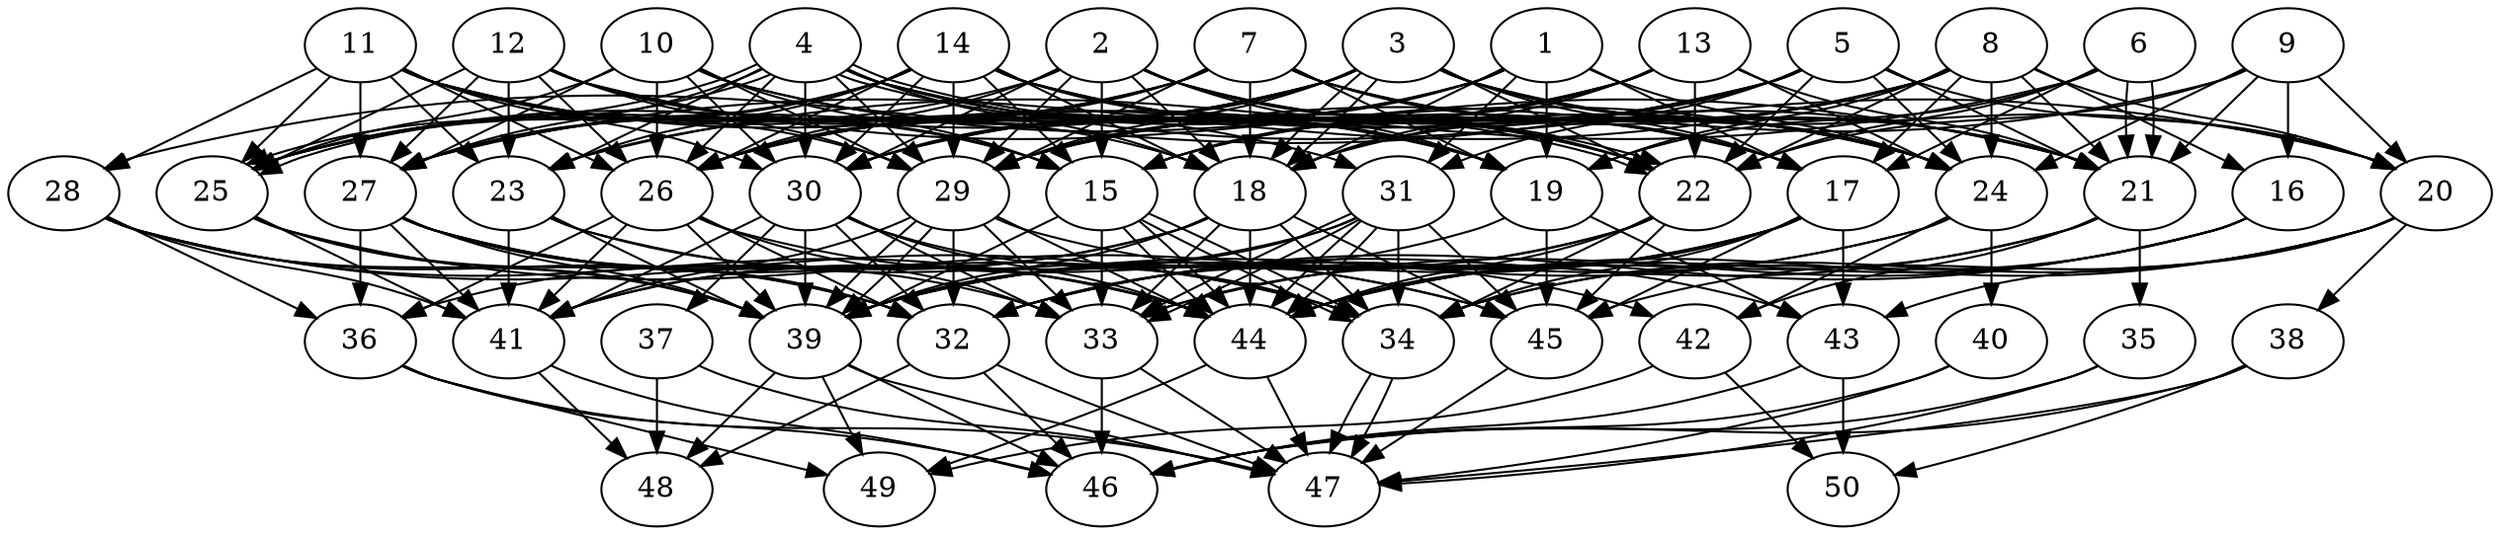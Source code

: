 // DAG automatically generated by daggen at Thu Oct  3 14:07:57 2019
// ./daggen --dot -n 50 --ccr 0.3 --fat 0.7 --regular 0.7 --density 0.9 --mindata 5242880 --maxdata 52428800 
digraph G {
  1 [size="65006933", alpha="0.19", expect_size="19502080"] 
  1 -> 17 [size ="19502080"]
  1 -> 18 [size ="19502080"]
  1 -> 19 [size ="19502080"]
  1 -> 24 [size ="19502080"]
  1 -> 26 [size ="19502080"]
  1 -> 29 [size ="19502080"]
  1 -> 30 [size ="19502080"]
  1 -> 31 [size ="19502080"]
  2 [size="112165547", alpha="0.02", expect_size="33649664"] 
  2 -> 15 [size ="33649664"]
  2 -> 17 [size ="33649664"]
  2 -> 18 [size ="33649664"]
  2 -> 19 [size ="33649664"]
  2 -> 22 [size ="33649664"]
  2 -> 24 [size ="33649664"]
  2 -> 25 [size ="33649664"]
  2 -> 26 [size ="33649664"]
  2 -> 29 [size ="33649664"]
  2 -> 30 [size ="33649664"]
  3 [size="137625600", alpha="0.15", expect_size="41287680"] 
  3 -> 17 [size ="41287680"]
  3 -> 18 [size ="41287680"]
  3 -> 18 [size ="41287680"]
  3 -> 20 [size ="41287680"]
  3 -> 21 [size ="41287680"]
  3 -> 22 [size ="41287680"]
  3 -> 23 [size ="41287680"]
  3 -> 24 [size ="41287680"]
  3 -> 25 [size ="41287680"]
  3 -> 26 [size ="41287680"]
  3 -> 27 [size ="41287680"]
  3 -> 29 [size ="41287680"]
  3 -> 30 [size ="41287680"]
  4 [size="167284053", alpha="0.15", expect_size="50185216"] 
  4 -> 17 [size ="50185216"]
  4 -> 18 [size ="50185216"]
  4 -> 19 [size ="50185216"]
  4 -> 20 [size ="50185216"]
  4 -> 22 [size ="50185216"]
  4 -> 22 [size ="50185216"]
  4 -> 23 [size ="50185216"]
  4 -> 25 [size ="50185216"]
  4 -> 25 [size ="50185216"]
  4 -> 26 [size ="50185216"]
  4 -> 27 [size ="50185216"]
  4 -> 29 [size ="50185216"]
  4 -> 30 [size ="50185216"]
  5 [size="146469547", alpha="0.05", expect_size="43940864"] 
  5 -> 15 [size ="43940864"]
  5 -> 18 [size ="43940864"]
  5 -> 20 [size ="43940864"]
  5 -> 21 [size ="43940864"]
  5 -> 22 [size ="43940864"]
  5 -> 24 [size ="43940864"]
  5 -> 26 [size ="43940864"]
  5 -> 28 [size ="43940864"]
  5 -> 30 [size ="43940864"]
  5 -> 31 [size ="43940864"]
  6 [size="51316053", alpha="0.13", expect_size="15394816"] 
  6 -> 17 [size ="15394816"]
  6 -> 19 [size ="15394816"]
  6 -> 21 [size ="15394816"]
  6 -> 21 [size ="15394816"]
  6 -> 22 [size ="15394816"]
  6 -> 23 [size ="15394816"]
  7 [size="62627840", alpha="0.16", expect_size="18788352"] 
  7 -> 17 [size ="18788352"]
  7 -> 18 [size ="18788352"]
  7 -> 19 [size ="18788352"]
  7 -> 21 [size ="18788352"]
  7 -> 24 [size ="18788352"]
  7 -> 25 [size ="18788352"]
  7 -> 26 [size ="18788352"]
  7 -> 27 [size ="18788352"]
  7 -> 29 [size ="18788352"]
  8 [size="91289600", alpha="0.05", expect_size="27386880"] 
  8 -> 15 [size ="27386880"]
  8 -> 16 [size ="27386880"]
  8 -> 17 [size ="27386880"]
  8 -> 18 [size ="27386880"]
  8 -> 19 [size ="27386880"]
  8 -> 20 [size ="27386880"]
  8 -> 21 [size ="27386880"]
  8 -> 22 [size ="27386880"]
  8 -> 24 [size ="27386880"]
  8 -> 27 [size ="27386880"]
  8 -> 29 [size ="27386880"]
  9 [size="73277440", alpha="0.08", expect_size="21983232"] 
  9 -> 16 [size ="21983232"]
  9 -> 20 [size ="21983232"]
  9 -> 21 [size ="21983232"]
  9 -> 22 [size ="21983232"]
  9 -> 24 [size ="21983232"]
  9 -> 29 [size ="21983232"]
  10 [size="151627093", alpha="0.17", expect_size="45488128"] 
  10 -> 15 [size ="45488128"]
  10 -> 22 [size ="45488128"]
  10 -> 24 [size ="45488128"]
  10 -> 25 [size ="45488128"]
  10 -> 26 [size ="45488128"]
  10 -> 27 [size ="45488128"]
  10 -> 29 [size ="45488128"]
  10 -> 30 [size ="45488128"]
  11 [size="112250880", alpha="0.11", expect_size="33675264"] 
  11 -> 15 [size ="33675264"]
  11 -> 19 [size ="33675264"]
  11 -> 23 [size ="33675264"]
  11 -> 25 [size ="33675264"]
  11 -> 26 [size ="33675264"]
  11 -> 27 [size ="33675264"]
  11 -> 28 [size ="33675264"]
  11 -> 29 [size ="33675264"]
  11 -> 30 [size ="33675264"]
  11 -> 31 [size ="33675264"]
  12 [size="102092800", alpha="0.06", expect_size="30627840"] 
  12 -> 15 [size ="30627840"]
  12 -> 18 [size ="30627840"]
  12 -> 21 [size ="30627840"]
  12 -> 23 [size ="30627840"]
  12 -> 25 [size ="30627840"]
  12 -> 26 [size ="30627840"]
  12 -> 27 [size ="30627840"]
  12 -> 29 [size ="30627840"]
  13 [size="121122133", alpha="0.12", expect_size="36336640"] 
  13 -> 15 [size ="36336640"]
  13 -> 18 [size ="36336640"]
  13 -> 21 [size ="36336640"]
  13 -> 22 [size ="36336640"]
  13 -> 24 [size ="36336640"]
  13 -> 26 [size ="36336640"]
  13 -> 29 [size ="36336640"]
  13 -> 30 [size ="36336640"]
  14 [size="84053333", alpha="0.03", expect_size="25216000"] 
  14 -> 15 [size ="25216000"]
  14 -> 18 [size ="25216000"]
  14 -> 19 [size ="25216000"]
  14 -> 21 [size ="25216000"]
  14 -> 22 [size ="25216000"]
  14 -> 23 [size ="25216000"]
  14 -> 24 [size ="25216000"]
  14 -> 25 [size ="25216000"]
  14 -> 26 [size ="25216000"]
  14 -> 27 [size ="25216000"]
  14 -> 29 [size ="25216000"]
  14 -> 30 [size ="25216000"]
  15 [size="41676800", alpha="0.06", expect_size="12503040"] 
  15 -> 33 [size ="12503040"]
  15 -> 34 [size ="12503040"]
  15 -> 34 [size ="12503040"]
  15 -> 39 [size ="12503040"]
  15 -> 44 [size ="12503040"]
  15 -> 44 [size ="12503040"]
  16 [size="81114453", alpha="0.07", expect_size="24334336"] 
  16 -> 32 [size ="24334336"]
  16 -> 33 [size ="24334336"]
  16 -> 34 [size ="24334336"]
  16 -> 44 [size ="24334336"]
  17 [size="29941760", alpha="0.08", expect_size="8982528"] 
  17 -> 32 [size ="8982528"]
  17 -> 33 [size ="8982528"]
  17 -> 34 [size ="8982528"]
  17 -> 39 [size ="8982528"]
  17 -> 43 [size ="8982528"]
  17 -> 44 [size ="8982528"]
  17 -> 45 [size ="8982528"]
  18 [size="154579627", alpha="0.12", expect_size="46373888"] 
  18 -> 33 [size ="46373888"]
  18 -> 34 [size ="46373888"]
  18 -> 36 [size ="46373888"]
  18 -> 39 [size ="46373888"]
  18 -> 41 [size ="46373888"]
  18 -> 44 [size ="46373888"]
  18 -> 45 [size ="46373888"]
  19 [size="33030827", alpha="0.18", expect_size="9909248"] 
  19 -> 39 [size ="9909248"]
  19 -> 43 [size ="9909248"]
  19 -> 45 [size ="9909248"]
  20 [size="93552640", alpha="0.20", expect_size="28065792"] 
  20 -> 34 [size ="28065792"]
  20 -> 38 [size ="28065792"]
  20 -> 43 [size ="28065792"]
  20 -> 44 [size ="28065792"]
  20 -> 45 [size ="28065792"]
  21 [size="73738240", alpha="0.07", expect_size="22121472"] 
  21 -> 32 [size ="22121472"]
  21 -> 35 [size ="22121472"]
  21 -> 42 [size ="22121472"]
  21 -> 44 [size ="22121472"]
  22 [size="161102507", alpha="0.06", expect_size="48330752"] 
  22 -> 32 [size ="48330752"]
  22 -> 34 [size ="48330752"]
  22 -> 39 [size ="48330752"]
  22 -> 44 [size ="48330752"]
  22 -> 45 [size ="48330752"]
  23 [size="50817707", alpha="0.01", expect_size="15245312"] 
  23 -> 39 [size ="15245312"]
  23 -> 41 [size ="15245312"]
  23 -> 44 [size ="15245312"]
  23 -> 45 [size ="15245312"]
  24 [size="148674560", alpha="0.15", expect_size="44602368"] 
  24 -> 32 [size ="44602368"]
  24 -> 39 [size ="44602368"]
  24 -> 40 [size ="44602368"]
  24 -> 42 [size ="44602368"]
  25 [size="17930240", alpha="0.05", expect_size="5379072"] 
  25 -> 32 [size ="5379072"]
  25 -> 39 [size ="5379072"]
  25 -> 41 [size ="5379072"]
  25 -> 45 [size ="5379072"]
  26 [size="67310933", alpha="0.19", expect_size="20193280"] 
  26 -> 32 [size ="20193280"]
  26 -> 33 [size ="20193280"]
  26 -> 36 [size ="20193280"]
  26 -> 39 [size ="20193280"]
  26 -> 41 [size ="20193280"]
  26 -> 42 [size ="20193280"]
  27 [size="118681600", alpha="0.19", expect_size="35604480"] 
  27 -> 32 [size ="35604480"]
  27 -> 33 [size ="35604480"]
  27 -> 34 [size ="35604480"]
  27 -> 36 [size ="35604480"]
  27 -> 39 [size ="35604480"]
  27 -> 41 [size ="35604480"]
  27 -> 44 [size ="35604480"]
  28 [size="24371200", alpha="0.09", expect_size="7311360"] 
  28 -> 32 [size ="7311360"]
  28 -> 34 [size ="7311360"]
  28 -> 36 [size ="7311360"]
  28 -> 39 [size ="7311360"]
  28 -> 41 [size ="7311360"]
  28 -> 44 [size ="7311360"]
  29 [size="120965120", alpha="0.05", expect_size="36289536"] 
  29 -> 32 [size ="36289536"]
  29 -> 33 [size ="36289536"]
  29 -> 39 [size ="36289536"]
  29 -> 39 [size ="36289536"]
  29 -> 41 [size ="36289536"]
  29 -> 43 [size ="36289536"]
  29 -> 44 [size ="36289536"]
  30 [size="108349440", alpha="0.19", expect_size="32504832"] 
  30 -> 32 [size ="32504832"]
  30 -> 33 [size ="32504832"]
  30 -> 34 [size ="32504832"]
  30 -> 37 [size ="32504832"]
  30 -> 39 [size ="32504832"]
  30 -> 41 [size ="32504832"]
  30 -> 44 [size ="32504832"]
  31 [size="105799680", alpha="0.05", expect_size="31739904"] 
  31 -> 33 [size ="31739904"]
  31 -> 33 [size ="31739904"]
  31 -> 34 [size ="31739904"]
  31 -> 39 [size ="31739904"]
  31 -> 41 [size ="31739904"]
  31 -> 44 [size ="31739904"]
  31 -> 44 [size ="31739904"]
  31 -> 45 [size ="31739904"]
  32 [size="160849920", alpha="0.01", expect_size="48254976"] 
  32 -> 46 [size ="48254976"]
  32 -> 47 [size ="48254976"]
  32 -> 48 [size ="48254976"]
  33 [size="53620053", alpha="0.11", expect_size="16086016"] 
  33 -> 46 [size ="16086016"]
  33 -> 47 [size ="16086016"]
  34 [size="61542400", alpha="0.09", expect_size="18462720"] 
  34 -> 47 [size ="18462720"]
  34 -> 47 [size ="18462720"]
  35 [size="19858773", alpha="0.10", expect_size="5957632"] 
  35 -> 46 [size ="5957632"]
  35 -> 47 [size ="5957632"]
  36 [size="57562453", alpha="0.20", expect_size="17268736"] 
  36 -> 46 [size ="17268736"]
  36 -> 47 [size ="17268736"]
  36 -> 49 [size ="17268736"]
  37 [size="51210240", alpha="0.11", expect_size="15363072"] 
  37 -> 47 [size ="15363072"]
  37 -> 48 [size ="15363072"]
  38 [size="45957120", alpha="0.19", expect_size="13787136"] 
  38 -> 46 [size ="13787136"]
  38 -> 47 [size ="13787136"]
  38 -> 50 [size ="13787136"]
  39 [size="115613013", alpha="0.09", expect_size="34683904"] 
  39 -> 46 [size ="34683904"]
  39 -> 47 [size ="34683904"]
  39 -> 48 [size ="34683904"]
  39 -> 49 [size ="34683904"]
  40 [size="158702933", alpha="0.09", expect_size="47610880"] 
  40 -> 46 [size ="47610880"]
  40 -> 47 [size ="47610880"]
  41 [size="152087893", alpha="0.16", expect_size="45626368"] 
  41 -> 46 [size ="45626368"]
  41 -> 48 [size ="45626368"]
  42 [size="33259520", alpha="0.02", expect_size="9977856"] 
  42 -> 49 [size ="9977856"]
  42 -> 50 [size ="9977856"]
  43 [size="44124160", alpha="0.11", expect_size="13237248"] 
  43 -> 46 [size ="13237248"]
  43 -> 50 [size ="13237248"]
  44 [size="131041280", alpha="0.18", expect_size="39312384"] 
  44 -> 47 [size ="39312384"]
  44 -> 49 [size ="39312384"]
  45 [size="46015147", alpha="0.04", expect_size="13804544"] 
  45 -> 47 [size ="13804544"]
  46 [size="127822507", alpha="0.17", expect_size="38346752"] 
  47 [size="125528747", alpha="0.02", expect_size="37658624"] 
  48 [size="51602773", alpha="0.09", expect_size="15480832"] 
  49 [size="43147947", alpha="0.08", expect_size="12944384"] 
  50 [size="115722240", alpha="0.20", expect_size="34716672"] 
}
